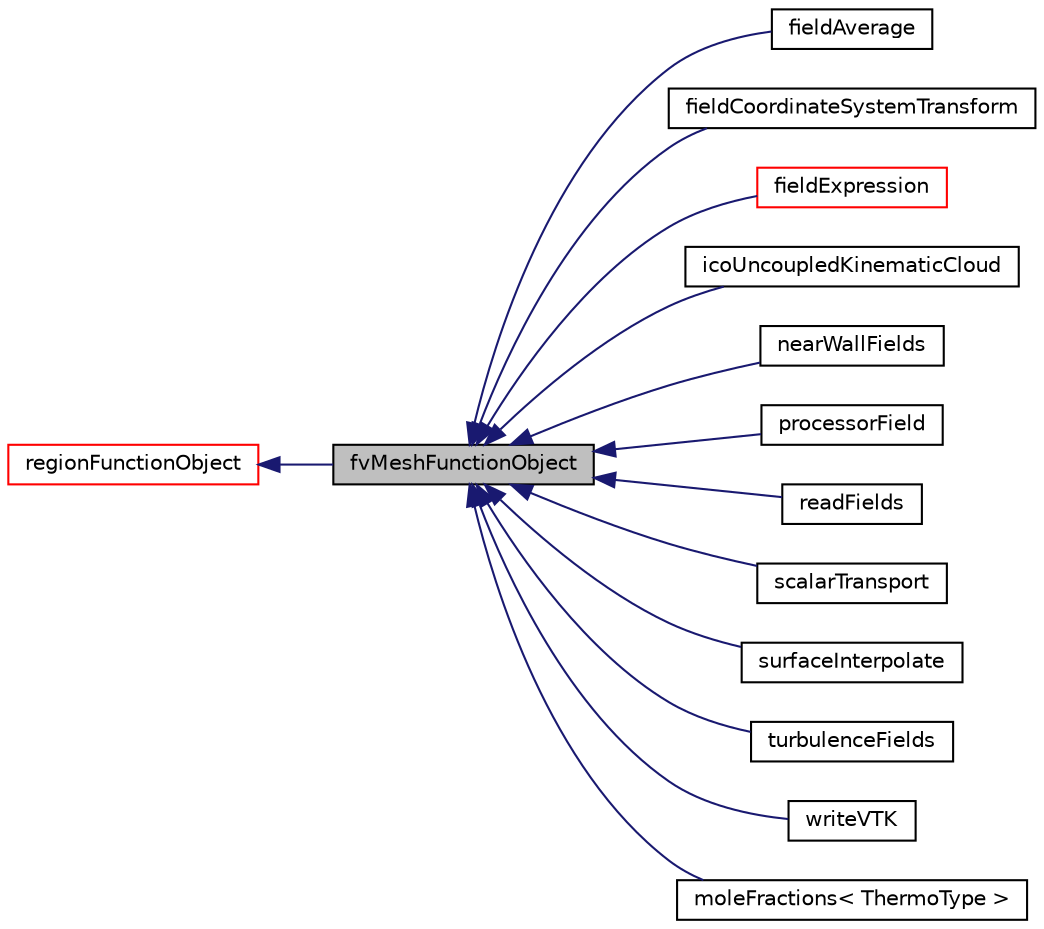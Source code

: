 digraph "fvMeshFunctionObject"
{
  bgcolor="transparent";
  edge [fontname="Helvetica",fontsize="10",labelfontname="Helvetica",labelfontsize="10"];
  node [fontname="Helvetica",fontsize="10",shape=record];
  rankdir="LR";
  Node1 [label="fvMeshFunctionObject",height=0.2,width=0.4,color="black", fillcolor="grey75", style="filled", fontcolor="black"];
  Node2 -> Node1 [dir="back",color="midnightblue",fontsize="10",style="solid",fontname="Helvetica"];
  Node2 [label="regionFunctionObject",height=0.2,width=0.4,color="red",URL="$a02190.html",tooltip="Specialization of Foam::functionObject for a region and providing a reference to the region Foam::obj..."];
  Node1 -> Node3 [dir="back",color="midnightblue",fontsize="10",style="solid",fontname="Helvetica"];
  Node3 [label="fieldAverage",height=0.2,width=0.4,color="black",URL="$a00767.html",tooltip="This function object calculates average quantities for a user-specified selection of volumetric and s..."];
  Node1 -> Node4 [dir="back",color="midnightblue",fontsize="10",style="solid",fontname="Helvetica"];
  Node4 [label="fieldCoordinateSystemTransform",height=0.2,width=0.4,color="black",URL="$a00769.html",tooltip="This function object transforms a user-specified selection of fields from global Cartesian co-ordinat..."];
  Node1 -> Node5 [dir="back",color="midnightblue",fontsize="10",style="solid",fontname="Helvetica"];
  Node5 [label="fieldExpression",height=0.2,width=0.4,color="red",URL="$a00772.html"];
  Node1 -> Node6 [dir="back",color="midnightblue",fontsize="10",style="solid",fontname="Helvetica"];
  Node6 [label="icoUncoupledKinematicCloud",height=0.2,width=0.4,color="black",URL="$a01045.html",tooltip="This functionObject tracks a uncoupled kinematic particle cloud in the specified velocity field of an..."];
  Node1 -> Node7 [dir="back",color="midnightblue",fontsize="10",style="solid",fontname="Helvetica"];
  Node7 [label="nearWallFields",height=0.2,width=0.4,color="black",URL="$a01621.html",tooltip="This function object samples near-patch volume fields. "];
  Node1 -> Node8 [dir="back",color="midnightblue",fontsize="10",style="solid",fontname="Helvetica"];
  Node8 [label="processorField",height=0.2,width=0.4,color="black",URL="$a02034.html",tooltip="This function object writes a scalar field whose value is the local processor ID. The output field na..."];
  Node1 -> Node9 [dir="back",color="midnightblue",fontsize="10",style="solid",fontname="Helvetica"];
  Node9 [label="readFields",height=0.2,width=0.4,color="black",URL="$a02154.html",tooltip="This function object reads fields from the time directories and adds them to the mesh database for fu..."];
  Node1 -> Node10 [dir="back",color="midnightblue",fontsize="10",style="solid",fontname="Helvetica"];
  Node10 [label="scalarTransport",height=0.2,width=0.4,color="black",URL="$a02318.html",tooltip="This function object evolves a passive scalar transport equation. The field in ininitially zero..."];
  Node1 -> Node11 [dir="back",color="midnightblue",fontsize="10",style="solid",fontname="Helvetica"];
  Node11 [label="surfaceInterpolate",height=0.2,width=0.4,color="black",URL="$a02569.html"];
  Node1 -> Node12 [dir="back",color="midnightblue",fontsize="10",style="solid",fontname="Helvetica"];
  Node12 [label="turbulenceFields",height=0.2,width=0.4,color="black",URL="$a02788.html",tooltip="This function object stores turbulence fields on the mesh database for further manipulation. "];
  Node1 -> Node13 [dir="back",color="midnightblue",fontsize="10",style="solid",fontname="Helvetica"];
  Node13 [label="writeVTK",height=0.2,width=0.4,color="black",URL="$a02995.html",tooltip="This functionObject writes objects registered to the database in VTK format using the foamToVTK libra..."];
  Node1 -> Node14 [dir="back",color="midnightblue",fontsize="10",style="solid",fontname="Helvetica"];
  Node14 [label="moleFractions\< ThermoType \>",height=0.2,width=0.4,color="black",URL="$a01562.html",tooltip="This function object calculates mole-fraction fields from the mass-fraction fields of the psi/rhoReac..."];
}
